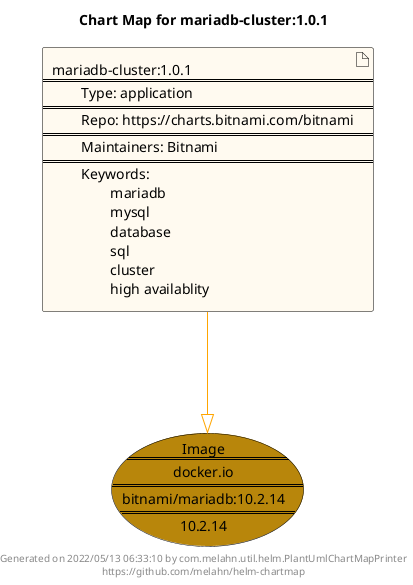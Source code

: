 @startuml
skinparam linetype ortho
skinparam backgroundColor white
skinparam usecaseBorderColor black
skinparam usecaseArrowColor LightSlateGray
skinparam artifactBorderColor black
skinparam artifactArrowColor LightSlateGray

title Chart Map for mariadb-cluster:1.0.1

'There is one referenced Helm Chart
artifact "mariadb-cluster:1.0.1\n====\n\tType: application\n====\n\tRepo: https://charts.bitnami.com/bitnami\n====\n\tMaintainers: Bitnami\n====\n\tKeywords: \n\t\tmariadb\n\t\tmysql\n\t\tdatabase\n\t\tsql\n\t\tcluster\n\t\thigh availablity" as mariadb_cluster_1_0_1 #FloralWhite

'There is one referenced Docker Image
usecase "Image\n====\ndocker.io\n====\nbitnami/mariadb:10.2.14\n====\n10.2.14" as docker_io_bitnami_mariadb_10_2_14 #DarkGoldenRod

'Chart Dependencies
mariadb_cluster_1_0_1--[#orange]-|>docker_io_bitnami_mariadb_10_2_14

center footer Generated on 2022/05/13 06:33:10 by com.melahn.util.helm.PlantUmlChartMapPrinter\nhttps://github.com/melahn/helm-chartmap
@enduml
